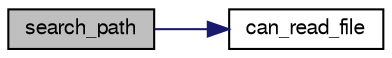 digraph G
{
  edge [fontname="FreeSans",fontsize="10",labelfontname="FreeSans",labelfontsize="10"];
  node [fontname="FreeSans",fontsize="10",shape=record];
  rankdir=LR;
  Node1 [label="search_path",height=0.2,width=0.4,color="black", fillcolor="grey75", style="filled" fontcolor="black"];
  Node1 -> Node2 [color="midnightblue",fontsize="10",style="solid"];
  Node2 [label="can_read_file",height=0.2,width=0.4,color="black", fillcolor="white", style="filled",URL="$fileutils_8cc.html#a526b5ecc8653b604a0aa0e9c25728617"];
}
